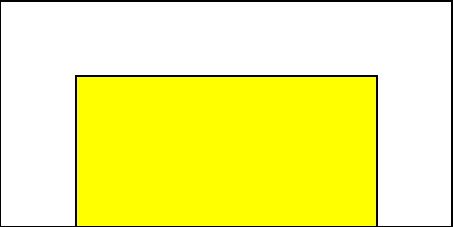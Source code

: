 size(0,4cm);


//pair center(path g) {return 0.5*(min(g)+max(g));}


void drawboxes(pair z=(0,0), pair p=(1,1))
{
  path g=box((0,0),p);
  draw(shift(z)*g);
}
path g;
pair b=(1,1/2), a=(0,0), z=(0,0);
real h=0.5;

g=box(a,b);
draw(shift(z)*g);

g=box(a,2/3*b);
z=(1/6,0);
filldraw(shift(z)*g,yellow);
